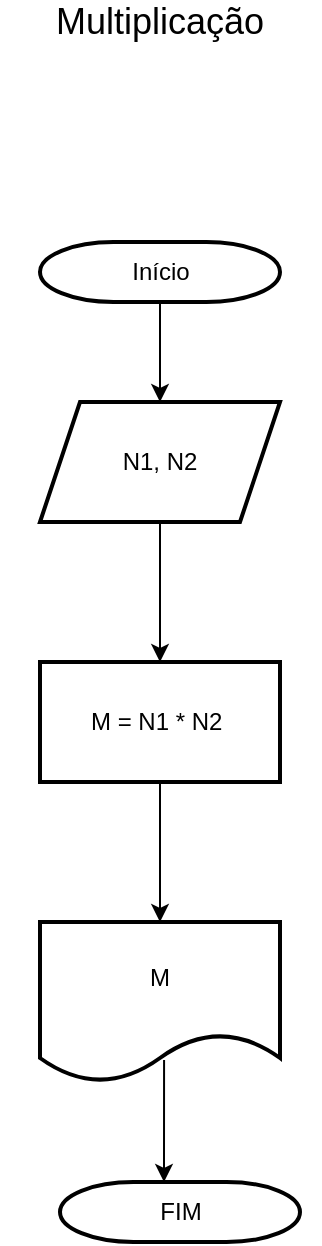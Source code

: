 <mxfile version="14.4.9" type="github" pages="6">
  <diagram id="yYh30g4DqUhTVf1dLkxT" name="Page-2">
    <mxGraphModel dx="1108" dy="482" grid="1" gridSize="10" guides="1" tooltips="1" connect="1" arrows="1" fold="1" page="1" pageScale="1" pageWidth="827" pageHeight="1169" math="0" shadow="0">
      <root>
        <mxCell id="oLGDwspA0vj51E5j64Jg-0" />
        <mxCell id="oLGDwspA0vj51E5j64Jg-1" parent="oLGDwspA0vj51E5j64Jg-0" />
        <mxCell id="89egPEifKvUhVaM2UerO-0" value="FIM" style="shape=mxgraph.flowchart.terminator;strokeWidth=2;gradientColor=none;gradientDirection=north;fontStyle=0;html=1;" parent="oLGDwspA0vj51E5j64Jg-1" vertex="1">
          <mxGeometry x="270" y="750" width="120" height="30" as="geometry" />
        </mxCell>
        <mxCell id="rD6wh6Q-aYR5P_uHTt61-6" value="" style="edgeStyle=orthogonalEdgeStyle;rounded=0;orthogonalLoop=1;jettySize=auto;html=1;" parent="oLGDwspA0vj51E5j64Jg-1" source="gei-MAIeTeE9V56JRwJg-0" target="HDtupLGLojQDpbI8vItD-1" edge="1">
          <mxGeometry relative="1" as="geometry" />
        </mxCell>
        <mxCell id="gei-MAIeTeE9V56JRwJg-0" value="Início" style="shape=mxgraph.flowchart.terminator;strokeWidth=2;gradientColor=none;gradientDirection=north;fontStyle=0;html=1;" parent="oLGDwspA0vj51E5j64Jg-1" vertex="1">
          <mxGeometry x="260" y="280" width="120" height="30" as="geometry" />
        </mxCell>
        <mxCell id="rD6wh6Q-aYR5P_uHTt61-3" value="" style="edgeStyle=orthogonalEdgeStyle;rounded=0;orthogonalLoop=1;jettySize=auto;html=1;exitX=0.517;exitY=0.863;exitDx=0;exitDy=0;exitPerimeter=0;" parent="oLGDwspA0vj51E5j64Jg-1" source="HDtupLGLojQDpbI8vItD-0" target="89egPEifKvUhVaM2UerO-0" edge="1">
          <mxGeometry relative="1" as="geometry">
            <Array as="points">
              <mxPoint x="322" y="740" />
              <mxPoint x="322" y="740" />
            </Array>
          </mxGeometry>
        </mxCell>
        <mxCell id="HDtupLGLojQDpbI8vItD-0" value="M" style="shape=document;whiteSpace=wrap;html=1;boundedLbl=1;strokeWidth=2;" parent="oLGDwspA0vj51E5j64Jg-1" vertex="1">
          <mxGeometry x="260" y="620" width="120" height="80" as="geometry" />
        </mxCell>
        <mxCell id="rD6wh6Q-aYR5P_uHTt61-5" value="" style="edgeStyle=orthogonalEdgeStyle;rounded=0;orthogonalLoop=1;jettySize=auto;html=1;" parent="oLGDwspA0vj51E5j64Jg-1" source="HDtupLGLojQDpbI8vItD-1" target="HDtupLGLojQDpbI8vItD-2" edge="1">
          <mxGeometry relative="1" as="geometry" />
        </mxCell>
        <mxCell id="HDtupLGLojQDpbI8vItD-1" value="N1, N2" style="shape=parallelogram;perimeter=parallelogramPerimeter;whiteSpace=wrap;html=1;fixedSize=1;strokeWidth=2;" parent="oLGDwspA0vj51E5j64Jg-1" vertex="1">
          <mxGeometry x="260" y="360" width="120" height="60" as="geometry" />
        </mxCell>
        <mxCell id="rD6wh6Q-aYR5P_uHTt61-4" value="" style="edgeStyle=orthogonalEdgeStyle;rounded=0;orthogonalLoop=1;jettySize=auto;html=1;" parent="oLGDwspA0vj51E5j64Jg-1" source="HDtupLGLojQDpbI8vItD-2" target="HDtupLGLojQDpbI8vItD-0" edge="1">
          <mxGeometry relative="1" as="geometry" />
        </mxCell>
        <mxCell id="HDtupLGLojQDpbI8vItD-2" value="M = N1 * N2&amp;nbsp;" style="rounded=0;whiteSpace=wrap;html=1;strokeWidth=2;" parent="oLGDwspA0vj51E5j64Jg-1" vertex="1">
          <mxGeometry x="260" y="490" width="120" height="60" as="geometry" />
        </mxCell>
        <mxCell id="pPkehECyG4RLNUJDcGkD-0" value="&lt;font style=&quot;font-size: 18px&quot;&gt;Multiplicação&lt;/font&gt;" style="text;html=1;strokeColor=none;fillColor=none;align=center;verticalAlign=middle;whiteSpace=wrap;rounded=0;" parent="oLGDwspA0vj51E5j64Jg-1" vertex="1">
          <mxGeometry x="240" y="160" width="160" height="20" as="geometry" />
        </mxCell>
      </root>
    </mxGraphModel>
  </diagram>
  <diagram id="cvyJ9vEBeJUYx7MN142i" name="Page-3">
    <mxGraphModel dx="1108" dy="482" grid="1" gridSize="10" guides="1" tooltips="1" connect="1" arrows="1" fold="1" page="1" pageScale="1" pageWidth="827" pageHeight="1169" math="0" shadow="0">
      <root>
        <mxCell id="wGUZcS65IWZXfsbgWGXg-0" />
        <mxCell id="wGUZcS65IWZXfsbgWGXg-1" parent="wGUZcS65IWZXfsbgWGXg-0" />
        <mxCell id="Mhw7Z-nXcoiD3HiOY-hB-1" value="" style="edgeStyle=orthogonalEdgeStyle;rounded=0;orthogonalLoop=1;jettySize=auto;html=1;" parent="wGUZcS65IWZXfsbgWGXg-1" source="wGUZcS65IWZXfsbgWGXg-2" target="HahcCfGb6Re2gGTJO8qV-0" edge="1">
          <mxGeometry relative="1" as="geometry" />
        </mxCell>
        <mxCell id="wGUZcS65IWZXfsbgWGXg-2" value="Início" style="shape=mxgraph.flowchart.terminator;strokeWidth=2;gradientColor=none;gradientDirection=north;fontStyle=0;html=1;" parent="wGUZcS65IWZXfsbgWGXg-1" vertex="1">
          <mxGeometry x="200" y="120" width="120" height="30" as="geometry" />
        </mxCell>
        <mxCell id="o0eimVedv5cjh8tfzj3k-0" value="FIM" style="shape=mxgraph.flowchart.terminator;strokeWidth=2;gradientColor=none;gradientDirection=north;fontStyle=0;html=1;" parent="wGUZcS65IWZXfsbgWGXg-1" vertex="1">
          <mxGeometry x="210" y="610" width="120" height="30" as="geometry" />
        </mxCell>
        <mxCell id="Mhw7Z-nXcoiD3HiOY-hB-2" value="" style="edgeStyle=orthogonalEdgeStyle;rounded=0;orthogonalLoop=1;jettySize=auto;html=1;" parent="wGUZcS65IWZXfsbgWGXg-1" source="HahcCfGb6Re2gGTJO8qV-0" target="HahcCfGb6Re2gGTJO8qV-1" edge="1">
          <mxGeometry relative="1" as="geometry" />
        </mxCell>
        <mxCell id="HahcCfGb6Re2gGTJO8qV-0" value="N1, N2, N3" style="shape=parallelogram;perimeter=parallelogramPerimeter;whiteSpace=wrap;html=1;fixedSize=1;strokeWidth=2;" parent="wGUZcS65IWZXfsbgWGXg-1" vertex="1">
          <mxGeometry x="200" y="210" width="120" height="60" as="geometry" />
        </mxCell>
        <mxCell id="Mhw7Z-nXcoiD3HiOY-hB-3" value="" style="edgeStyle=orthogonalEdgeStyle;rounded=0;orthogonalLoop=1;jettySize=auto;html=1;" parent="wGUZcS65IWZXfsbgWGXg-1" source="HahcCfGb6Re2gGTJO8qV-1" target="6R1d0746AOvLk3LvpUMu-0" edge="1">
          <mxGeometry relative="1" as="geometry" />
        </mxCell>
        <mxCell id="HahcCfGb6Re2gGTJO8qV-1" value="M = (N1 + N2 + N3) / 3" style="rounded=0;whiteSpace=wrap;html=1;strokeWidth=2;" parent="wGUZcS65IWZXfsbgWGXg-1" vertex="1">
          <mxGeometry x="185" y="330" width="150" height="60" as="geometry" />
        </mxCell>
        <mxCell id="Mhw7Z-nXcoiD3HiOY-hB-4" value="" style="edgeStyle=orthogonalEdgeStyle;rounded=0;orthogonalLoop=1;jettySize=auto;html=1;exitX=0.508;exitY=0.825;exitDx=0;exitDy=0;exitPerimeter=0;" parent="wGUZcS65IWZXfsbgWGXg-1" source="6R1d0746AOvLk3LvpUMu-0" target="o0eimVedv5cjh8tfzj3k-0" edge="1">
          <mxGeometry relative="1" as="geometry">
            <mxPoint x="260" y="420" as="sourcePoint" />
            <Array as="points">
              <mxPoint x="261" y="440" />
              <mxPoint x="260" y="440" />
            </Array>
          </mxGeometry>
        </mxCell>
        <mxCell id="6R1d0746AOvLk3LvpUMu-0" value="M" style="shape=document;whiteSpace=wrap;html=1;boundedLbl=1;strokeWidth=2;" parent="wGUZcS65IWZXfsbgWGXg-1" vertex="1">
          <mxGeometry x="200" y="470" width="120" height="80" as="geometry" />
        </mxCell>
      </root>
    </mxGraphModel>
  </diagram>
  <diagram id="5JgkE4uOMqCkDQJI8m1_" name="Page-4">
    <mxGraphModel dx="1108" dy="482" grid="1" gridSize="10" guides="1" tooltips="1" connect="1" arrows="1" fold="1" page="1" pageScale="1" pageWidth="827" pageHeight="1169" math="0" shadow="0">
      <root>
        <mxCell id="Qp_938XPH_wNKAwRnjDZ-0" />
        <mxCell id="Qp_938XPH_wNKAwRnjDZ-1" parent="Qp_938XPH_wNKAwRnjDZ-0" />
        <mxCell id="sXHgporHrm8JXuPgFkR0-0" value="FIM" style="shape=mxgraph.flowchart.terminator;strokeWidth=2;gradientColor=none;gradientDirection=north;fontStyle=0;html=1;" parent="Qp_938XPH_wNKAwRnjDZ-1" vertex="1">
          <mxGeometry x="185" y="710" width="150" height="30" as="geometry" />
        </mxCell>
        <mxCell id="BCvSXjH_ugA4d3u2aQZc-16" value="" style="edgeStyle=orthogonalEdgeStyle;rounded=0;orthogonalLoop=1;jettySize=auto;html=1;" parent="Qp_938XPH_wNKAwRnjDZ-1" source="BCvSXjH_ugA4d3u2aQZc-0" target="BCvSXjH_ugA4d3u2aQZc-1" edge="1">
          <mxGeometry relative="1" as="geometry" />
        </mxCell>
        <mxCell id="BCvSXjH_ugA4d3u2aQZc-0" value="Início" style="shape=mxgraph.flowchart.terminator;strokeWidth=2;gradientColor=none;gradientDirection=north;fontStyle=0;html=1;" parent="Qp_938XPH_wNKAwRnjDZ-1" vertex="1">
          <mxGeometry x="200" y="90" width="120" height="30" as="geometry" />
        </mxCell>
        <mxCell id="BCvSXjH_ugA4d3u2aQZc-15" value="" style="edgeStyle=orthogonalEdgeStyle;rounded=0;orthogonalLoop=1;jettySize=auto;html=1;" parent="Qp_938XPH_wNKAwRnjDZ-1" source="BCvSXjH_ugA4d3u2aQZc-1" target="BCvSXjH_ugA4d3u2aQZc-4" edge="1">
          <mxGeometry relative="1" as="geometry" />
        </mxCell>
        <mxCell id="BCvSXjH_ugA4d3u2aQZc-1" value="N1, N2&amp;nbsp;" style="shape=parallelogram;perimeter=parallelogramPerimeter;whiteSpace=wrap;html=1;fixedSize=1;strokeWidth=2;" parent="Qp_938XPH_wNKAwRnjDZ-1" vertex="1">
          <mxGeometry x="200" y="180" width="120" height="60" as="geometry" />
        </mxCell>
        <mxCell id="BCvSXjH_ugA4d3u2aQZc-7" value="" style="edgeStyle=orthogonalEdgeStyle;rounded=0;orthogonalLoop=1;jettySize=auto;html=1;" parent="Qp_938XPH_wNKAwRnjDZ-1" source="BCvSXjH_ugA4d3u2aQZc-2" target="BCvSXjH_ugA4d3u2aQZc-3" edge="1">
          <mxGeometry relative="1" as="geometry" />
        </mxCell>
        <mxCell id="BCvSXjH_ugA4d3u2aQZc-2" value="M = N1 / N2" style="rounded=0;whiteSpace=wrap;html=1;strokeWidth=2;" parent="Qp_938XPH_wNKAwRnjDZ-1" vertex="1">
          <mxGeometry x="200" y="450" width="120" height="60" as="geometry" />
        </mxCell>
        <mxCell id="BCvSXjH_ugA4d3u2aQZc-6" value="" style="edgeStyle=orthogonalEdgeStyle;rounded=0;orthogonalLoop=1;jettySize=auto;html=1;exitX=0.5;exitY=0.75;exitDx=0;exitDy=0;exitPerimeter=0;" parent="Qp_938XPH_wNKAwRnjDZ-1" source="BCvSXjH_ugA4d3u2aQZc-3" target="sXHgporHrm8JXuPgFkR0-0" edge="1">
          <mxGeometry relative="1" as="geometry">
            <Array as="points">
              <mxPoint x="260" y="680" />
              <mxPoint x="260" y="680" />
            </Array>
          </mxGeometry>
        </mxCell>
        <mxCell id="BCvSXjH_ugA4d3u2aQZc-3" value="M" style="shape=document;whiteSpace=wrap;html=1;boundedLbl=1;strokeWidth=2;" parent="Qp_938XPH_wNKAwRnjDZ-1" vertex="1">
          <mxGeometry x="200" y="550" width="120" height="80" as="geometry" />
        </mxCell>
        <mxCell id="BCvSXjH_ugA4d3u2aQZc-14" value="NÃO" style="edgeStyle=orthogonalEdgeStyle;rounded=0;orthogonalLoop=1;jettySize=auto;html=1;exitX=0.5;exitY=1;exitDx=0;exitDy=0;entryX=0.5;entryY=0;entryDx=0;entryDy=0;" parent="Qp_938XPH_wNKAwRnjDZ-1" source="BCvSXjH_ugA4d3u2aQZc-4" target="BCvSXjH_ugA4d3u2aQZc-2" edge="1">
          <mxGeometry relative="1" as="geometry">
            <Array as="points">
              <mxPoint x="260" y="410" />
              <mxPoint x="260" y="410" />
            </Array>
          </mxGeometry>
        </mxCell>
        <mxCell id="BCvSXjH_ugA4d3u2aQZc-22" style="edgeStyle=entityRelationEdgeStyle;rounded=0;orthogonalLoop=1;jettySize=auto;html=1;exitX=1;exitY=0.5;exitDx=0;exitDy=0;" parent="Qp_938XPH_wNKAwRnjDZ-1" source="BCvSXjH_ugA4d3u2aQZc-4" target="sXHgporHrm8JXuPgFkR0-0" edge="1">
          <mxGeometry relative="1" as="geometry">
            <mxPoint x="540" y="330" as="targetPoint" />
          </mxGeometry>
        </mxCell>
        <mxCell id="BCvSXjH_ugA4d3u2aQZc-4" value="N1 = 0?" style="rhombus;whiteSpace=wrap;html=1;strokeWidth=2;" parent="Qp_938XPH_wNKAwRnjDZ-1" vertex="1">
          <mxGeometry x="220" y="290" width="80" height="80" as="geometry" />
        </mxCell>
        <mxCell id="HEEeSG57JG6pmHRFyrtR-0" value="DIVISÃO" style="text;html=1;strokeColor=none;fillColor=none;align=center;verticalAlign=middle;whiteSpace=wrap;rounded=0;" parent="Qp_938XPH_wNKAwRnjDZ-1" vertex="1">
          <mxGeometry x="170" y="40" width="190" height="20" as="geometry" />
        </mxCell>
      </root>
    </mxGraphModel>
  </diagram>
  <diagram name="Page-2" id="0faNKL1AuxyP5MjwlaZ2">
    <mxGraphModel dx="1108" dy="482" grid="1" gridSize="10" guides="1" tooltips="1" connect="1" arrows="1" fold="1" page="1" pageScale="1" pageWidth="827" pageHeight="1169" math="0" shadow="0">
      <root>
        <mxCell id="oLGDwspA0vj51E5j64Jg-0" />
        <mxCell id="oLGDwspA0vj51E5j64Jg-1" parent="oLGDwspA0vj51E5j64Jg-0" />
        <mxCell id="89egPEifKvUhVaM2UerO-0" value="FIM" style="shape=mxgraph.flowchart.terminator;strokeWidth=2;gradientColor=none;gradientDirection=north;fontStyle=0;html=1;" parent="oLGDwspA0vj51E5j64Jg-1" vertex="1">
          <mxGeometry x="270" y="750" width="120" height="30" as="geometry" />
        </mxCell>
        <mxCell id="rD6wh6Q-aYR5P_uHTt61-6" value="" style="edgeStyle=orthogonalEdgeStyle;rounded=0;orthogonalLoop=1;jettySize=auto;html=1;" parent="oLGDwspA0vj51E5j64Jg-1" source="gei-MAIeTeE9V56JRwJg-0" target="HDtupLGLojQDpbI8vItD-1" edge="1">
          <mxGeometry relative="1" as="geometry" />
        </mxCell>
        <mxCell id="gei-MAIeTeE9V56JRwJg-0" value="Início" style="shape=mxgraph.flowchart.terminator;strokeWidth=2;gradientColor=none;gradientDirection=north;fontStyle=0;html=1;" parent="oLGDwspA0vj51E5j64Jg-1" vertex="1">
          <mxGeometry x="260" y="280" width="120" height="30" as="geometry" />
        </mxCell>
        <mxCell id="rD6wh6Q-aYR5P_uHTt61-3" value="" style="edgeStyle=orthogonalEdgeStyle;rounded=0;orthogonalLoop=1;jettySize=auto;html=1;exitX=0.517;exitY=0.863;exitDx=0;exitDy=0;exitPerimeter=0;" parent="oLGDwspA0vj51E5j64Jg-1" source="HDtupLGLojQDpbI8vItD-0" target="89egPEifKvUhVaM2UerO-0" edge="1">
          <mxGeometry relative="1" as="geometry">
            <Array as="points">
              <mxPoint x="322" y="740" />
              <mxPoint x="322" y="740" />
            </Array>
          </mxGeometry>
        </mxCell>
        <mxCell id="HDtupLGLojQDpbI8vItD-0" value="M" style="shape=document;whiteSpace=wrap;html=1;boundedLbl=1;strokeWidth=2;" parent="oLGDwspA0vj51E5j64Jg-1" vertex="1">
          <mxGeometry x="260" y="620" width="120" height="80" as="geometry" />
        </mxCell>
        <mxCell id="rD6wh6Q-aYR5P_uHTt61-5" value="" style="edgeStyle=orthogonalEdgeStyle;rounded=0;orthogonalLoop=1;jettySize=auto;html=1;" parent="oLGDwspA0vj51E5j64Jg-1" source="HDtupLGLojQDpbI8vItD-1" target="HDtupLGLojQDpbI8vItD-2" edge="1">
          <mxGeometry relative="1" as="geometry" />
        </mxCell>
        <mxCell id="HDtupLGLojQDpbI8vItD-1" value="N1, N2" style="shape=parallelogram;perimeter=parallelogramPerimeter;whiteSpace=wrap;html=1;fixedSize=1;strokeWidth=2;" parent="oLGDwspA0vj51E5j64Jg-1" vertex="1">
          <mxGeometry x="260" y="360" width="120" height="60" as="geometry" />
        </mxCell>
        <mxCell id="rD6wh6Q-aYR5P_uHTt61-4" value="" style="edgeStyle=orthogonalEdgeStyle;rounded=0;orthogonalLoop=1;jettySize=auto;html=1;" parent="oLGDwspA0vj51E5j64Jg-1" source="HDtupLGLojQDpbI8vItD-2" target="HDtupLGLojQDpbI8vItD-0" edge="1">
          <mxGeometry relative="1" as="geometry" />
        </mxCell>
        <mxCell id="HDtupLGLojQDpbI8vItD-2" value="M = N1 * N2&amp;nbsp;" style="rounded=0;whiteSpace=wrap;html=1;strokeWidth=2;" parent="oLGDwspA0vj51E5j64Jg-1" vertex="1">
          <mxGeometry x="260" y="490" width="120" height="60" as="geometry" />
        </mxCell>
        <mxCell id="pPkehECyG4RLNUJDcGkD-0" value="&lt;font style=&quot;font-size: 18px&quot;&gt;Multiplicação&lt;/font&gt;" style="text;html=1;strokeColor=none;fillColor=none;align=center;verticalAlign=middle;whiteSpace=wrap;rounded=0;" parent="oLGDwspA0vj51E5j64Jg-1" vertex="1">
          <mxGeometry x="240" y="160" width="160" height="20" as="geometry" />
        </mxCell>
      </root>
    </mxGraphModel>
  </diagram>
  <diagram name="Page-3" id="r_ihfJlHu9bS9YuJq5Rc">
    <mxGraphModel dx="1108" dy="482" grid="1" gridSize="10" guides="1" tooltips="1" connect="1" arrows="1" fold="1" page="1" pageScale="1" pageWidth="827" pageHeight="1169" math="0" shadow="0">
      <root>
        <mxCell id="wGUZcS65IWZXfsbgWGXg-0" />
        <mxCell id="wGUZcS65IWZXfsbgWGXg-1" parent="wGUZcS65IWZXfsbgWGXg-0" />
        <mxCell id="Mhw7Z-nXcoiD3HiOY-hB-1" value="" style="edgeStyle=orthogonalEdgeStyle;rounded=0;orthogonalLoop=1;jettySize=auto;html=1;" parent="wGUZcS65IWZXfsbgWGXg-1" source="wGUZcS65IWZXfsbgWGXg-2" target="HahcCfGb6Re2gGTJO8qV-0" edge="1">
          <mxGeometry relative="1" as="geometry" />
        </mxCell>
        <mxCell id="wGUZcS65IWZXfsbgWGXg-2" value="Início" style="shape=mxgraph.flowchart.terminator;strokeWidth=2;gradientColor=none;gradientDirection=north;fontStyle=0;html=1;" parent="wGUZcS65IWZXfsbgWGXg-1" vertex="1">
          <mxGeometry x="200" y="120" width="120" height="30" as="geometry" />
        </mxCell>
        <mxCell id="o0eimVedv5cjh8tfzj3k-0" value="FIM" style="shape=mxgraph.flowchart.terminator;strokeWidth=2;gradientColor=none;gradientDirection=north;fontStyle=0;html=1;" parent="wGUZcS65IWZXfsbgWGXg-1" vertex="1">
          <mxGeometry x="210" y="610" width="120" height="30" as="geometry" />
        </mxCell>
        <mxCell id="Mhw7Z-nXcoiD3HiOY-hB-2" value="" style="edgeStyle=orthogonalEdgeStyle;rounded=0;orthogonalLoop=1;jettySize=auto;html=1;" parent="wGUZcS65IWZXfsbgWGXg-1" source="HahcCfGb6Re2gGTJO8qV-0" target="HahcCfGb6Re2gGTJO8qV-1" edge="1">
          <mxGeometry relative="1" as="geometry" />
        </mxCell>
        <mxCell id="HahcCfGb6Re2gGTJO8qV-0" value="N1, N2, N3" style="shape=parallelogram;perimeter=parallelogramPerimeter;whiteSpace=wrap;html=1;fixedSize=1;strokeWidth=2;" parent="wGUZcS65IWZXfsbgWGXg-1" vertex="1">
          <mxGeometry x="200" y="210" width="120" height="60" as="geometry" />
        </mxCell>
        <mxCell id="Mhw7Z-nXcoiD3HiOY-hB-3" value="" style="edgeStyle=orthogonalEdgeStyle;rounded=0;orthogonalLoop=1;jettySize=auto;html=1;" parent="wGUZcS65IWZXfsbgWGXg-1" source="HahcCfGb6Re2gGTJO8qV-1" target="6R1d0746AOvLk3LvpUMu-0" edge="1">
          <mxGeometry relative="1" as="geometry" />
        </mxCell>
        <mxCell id="HahcCfGb6Re2gGTJO8qV-1" value="M = (N1 + N2 + N3) / 3" style="rounded=0;whiteSpace=wrap;html=1;strokeWidth=2;" parent="wGUZcS65IWZXfsbgWGXg-1" vertex="1">
          <mxGeometry x="185" y="330" width="150" height="60" as="geometry" />
        </mxCell>
        <mxCell id="Mhw7Z-nXcoiD3HiOY-hB-4" value="" style="edgeStyle=orthogonalEdgeStyle;rounded=0;orthogonalLoop=1;jettySize=auto;html=1;exitX=0.508;exitY=0.825;exitDx=0;exitDy=0;exitPerimeter=0;" parent="wGUZcS65IWZXfsbgWGXg-1" source="6R1d0746AOvLk3LvpUMu-0" target="o0eimVedv5cjh8tfzj3k-0" edge="1">
          <mxGeometry relative="1" as="geometry">
            <mxPoint x="260" y="420" as="sourcePoint" />
            <Array as="points">
              <mxPoint x="261" y="440" />
              <mxPoint x="260" y="440" />
            </Array>
          </mxGeometry>
        </mxCell>
        <mxCell id="6R1d0746AOvLk3LvpUMu-0" value="M" style="shape=document;whiteSpace=wrap;html=1;boundedLbl=1;strokeWidth=2;" parent="wGUZcS65IWZXfsbgWGXg-1" vertex="1">
          <mxGeometry x="200" y="470" width="120" height="80" as="geometry" />
        </mxCell>
      </root>
    </mxGraphModel>
  </diagram>
  <diagram name="Page-4" id="UXQMHrFFUZqrzcJ9kCv1">
    <mxGraphModel dx="1108" dy="482" grid="1" gridSize="10" guides="1" tooltips="1" connect="1" arrows="1" fold="1" page="1" pageScale="1" pageWidth="827" pageHeight="1169" math="0" shadow="0">
      <root>
        <mxCell id="Qp_938XPH_wNKAwRnjDZ-0" />
        <mxCell id="Qp_938XPH_wNKAwRnjDZ-1" parent="Qp_938XPH_wNKAwRnjDZ-0" />
        <mxCell id="sXHgporHrm8JXuPgFkR0-0" value="FIM" style="shape=mxgraph.flowchart.terminator;strokeWidth=2;gradientColor=none;gradientDirection=north;fontStyle=0;html=1;" parent="Qp_938XPH_wNKAwRnjDZ-1" vertex="1">
          <mxGeometry x="185" y="710" width="150" height="30" as="geometry" />
        </mxCell>
        <mxCell id="BCvSXjH_ugA4d3u2aQZc-16" value="" style="edgeStyle=orthogonalEdgeStyle;rounded=0;orthogonalLoop=1;jettySize=auto;html=1;" parent="Qp_938XPH_wNKAwRnjDZ-1" source="BCvSXjH_ugA4d3u2aQZc-0" target="BCvSXjH_ugA4d3u2aQZc-1" edge="1">
          <mxGeometry relative="1" as="geometry" />
        </mxCell>
        <mxCell id="BCvSXjH_ugA4d3u2aQZc-0" value="Início" style="shape=mxgraph.flowchart.terminator;strokeWidth=2;gradientColor=none;gradientDirection=north;fontStyle=0;html=1;" parent="Qp_938XPH_wNKAwRnjDZ-1" vertex="1">
          <mxGeometry x="200" y="90" width="120" height="30" as="geometry" />
        </mxCell>
        <mxCell id="BCvSXjH_ugA4d3u2aQZc-15" value="" style="edgeStyle=orthogonalEdgeStyle;rounded=0;orthogonalLoop=1;jettySize=auto;html=1;" parent="Qp_938XPH_wNKAwRnjDZ-1" source="BCvSXjH_ugA4d3u2aQZc-1" target="BCvSXjH_ugA4d3u2aQZc-4" edge="1">
          <mxGeometry relative="1" as="geometry" />
        </mxCell>
        <mxCell id="BCvSXjH_ugA4d3u2aQZc-1" value="N1, N2&amp;nbsp;" style="shape=parallelogram;perimeter=parallelogramPerimeter;whiteSpace=wrap;html=1;fixedSize=1;strokeWidth=2;" parent="Qp_938XPH_wNKAwRnjDZ-1" vertex="1">
          <mxGeometry x="200" y="180" width="120" height="60" as="geometry" />
        </mxCell>
        <mxCell id="BCvSXjH_ugA4d3u2aQZc-7" value="" style="edgeStyle=orthogonalEdgeStyle;rounded=0;orthogonalLoop=1;jettySize=auto;html=1;" parent="Qp_938XPH_wNKAwRnjDZ-1" source="BCvSXjH_ugA4d3u2aQZc-2" target="BCvSXjH_ugA4d3u2aQZc-3" edge="1">
          <mxGeometry relative="1" as="geometry" />
        </mxCell>
        <mxCell id="BCvSXjH_ugA4d3u2aQZc-2" value="M = N1 / N2" style="rounded=0;whiteSpace=wrap;html=1;strokeWidth=2;" parent="Qp_938XPH_wNKAwRnjDZ-1" vertex="1">
          <mxGeometry x="200" y="450" width="120" height="60" as="geometry" />
        </mxCell>
        <mxCell id="BCvSXjH_ugA4d3u2aQZc-6" value="" style="edgeStyle=orthogonalEdgeStyle;rounded=0;orthogonalLoop=1;jettySize=auto;html=1;exitX=0.5;exitY=0.75;exitDx=0;exitDy=0;exitPerimeter=0;" parent="Qp_938XPH_wNKAwRnjDZ-1" source="BCvSXjH_ugA4d3u2aQZc-3" target="sXHgporHrm8JXuPgFkR0-0" edge="1">
          <mxGeometry relative="1" as="geometry">
            <Array as="points">
              <mxPoint x="260" y="680" />
              <mxPoint x="260" y="680" />
            </Array>
          </mxGeometry>
        </mxCell>
        <mxCell id="BCvSXjH_ugA4d3u2aQZc-3" value="M" style="shape=document;whiteSpace=wrap;html=1;boundedLbl=1;strokeWidth=2;" parent="Qp_938XPH_wNKAwRnjDZ-1" vertex="1">
          <mxGeometry x="200" y="550" width="120" height="80" as="geometry" />
        </mxCell>
        <mxCell id="BCvSXjH_ugA4d3u2aQZc-14" value="NÃO" style="edgeStyle=orthogonalEdgeStyle;rounded=0;orthogonalLoop=1;jettySize=auto;html=1;exitX=0.5;exitY=1;exitDx=0;exitDy=0;entryX=0.5;entryY=0;entryDx=0;entryDy=0;" parent="Qp_938XPH_wNKAwRnjDZ-1" source="BCvSXjH_ugA4d3u2aQZc-4" target="BCvSXjH_ugA4d3u2aQZc-2" edge="1">
          <mxGeometry relative="1" as="geometry">
            <Array as="points">
              <mxPoint x="260" y="410" />
              <mxPoint x="260" y="410" />
            </Array>
          </mxGeometry>
        </mxCell>
        <mxCell id="BCvSXjH_ugA4d3u2aQZc-22" style="edgeStyle=entityRelationEdgeStyle;rounded=0;orthogonalLoop=1;jettySize=auto;html=1;exitX=1;exitY=0.5;exitDx=0;exitDy=0;" parent="Qp_938XPH_wNKAwRnjDZ-1" source="BCvSXjH_ugA4d3u2aQZc-4" target="sXHgporHrm8JXuPgFkR0-0" edge="1">
          <mxGeometry relative="1" as="geometry">
            <mxPoint x="540" y="330" as="targetPoint" />
          </mxGeometry>
        </mxCell>
        <mxCell id="BCvSXjH_ugA4d3u2aQZc-4" value="N1 = 0?" style="rhombus;whiteSpace=wrap;html=1;strokeWidth=2;" parent="Qp_938XPH_wNKAwRnjDZ-1" vertex="1">
          <mxGeometry x="220" y="290" width="80" height="80" as="geometry" />
        </mxCell>
        <mxCell id="HEEeSG57JG6pmHRFyrtR-0" value="DIVISÃO" style="text;html=1;strokeColor=none;fillColor=none;align=center;verticalAlign=middle;whiteSpace=wrap;rounded=0;" parent="Qp_938XPH_wNKAwRnjDZ-1" vertex="1">
          <mxGeometry x="170" y="40" width="190" height="20" as="geometry" />
        </mxCell>
      </root>
    </mxGraphModel>
  </diagram>
</mxfile>
